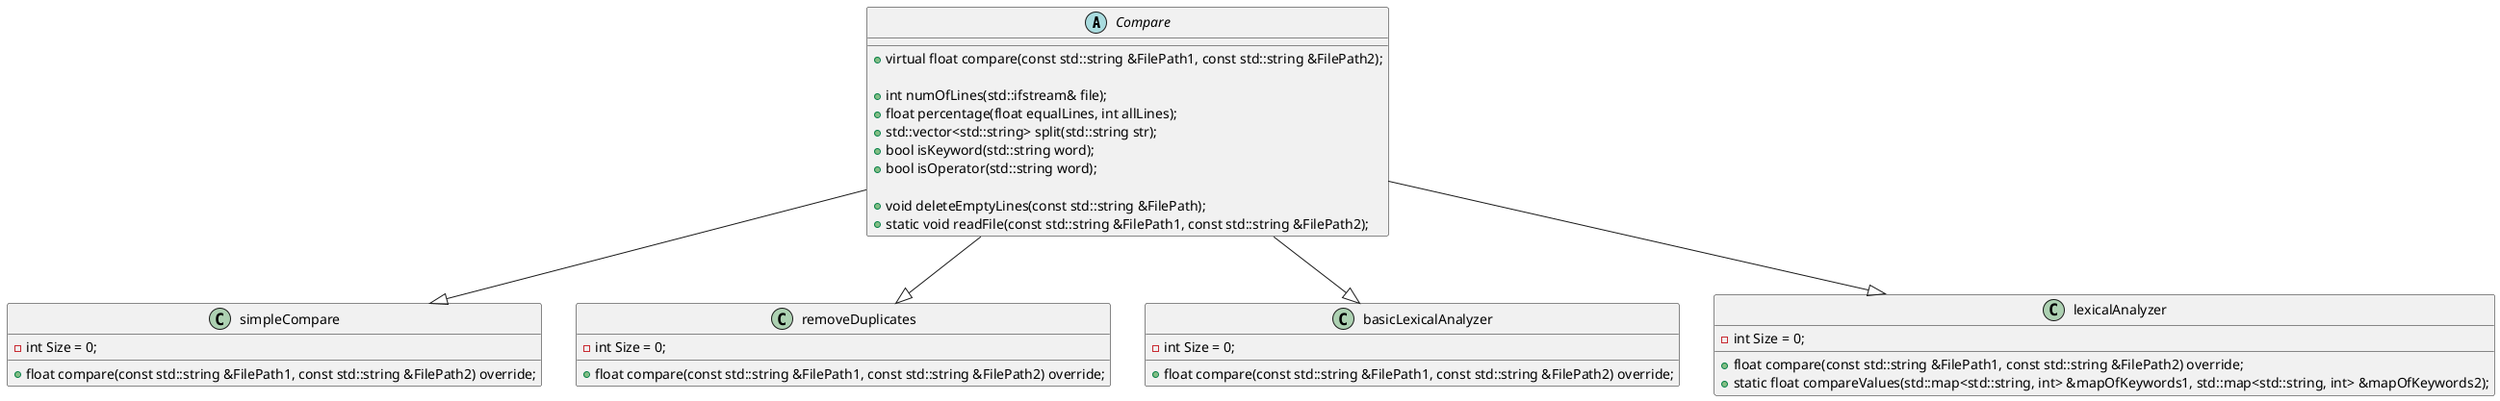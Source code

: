 @startuml
abstract class Compare{
    + virtual float compare(const std::string &FilePath1, const std::string &FilePath2);

    + int numOfLines(std::ifstream& file);
    + float percentage(float equalLines, int allLines);
    + std::vector<std::string> split(std::string str);
    + bool isKeyword(std::string word);
    + bool isOperator(std::string word);

    + void deleteEmptyLines(const std::string &FilePath);
    + static void readFile(const std::string &FilePath1, const std::string &FilePath2);
}

class simpleCompare{
    - int Size = 0;
    + float compare(const std::string &FilePath1, const std::string &FilePath2) override;
}

class removeDuplicates{
    - int Size = 0;
    + float compare(const std::string &FilePath1, const std::string &FilePath2) override;
}

class basicLexicalAnalyzer{
    - int Size = 0;
    + float compare(const std::string &FilePath1, const std::string &FilePath2) override;
}

class lexicalAnalyzer{
    - int Size = 0;
    + float compare(const std::string &FilePath1, const std::string &FilePath2) override;
    + static float compareValues(std::map<std::string, int> &mapOfKeywords1, std::map<std::string, int> &mapOfKeywords2);

}


Compare --|> simpleCompare
Compare --|> removeDuplicates
Compare --|> basicLexicalAnalyzer
Compare --|> lexicalAnalyzer

@enduml